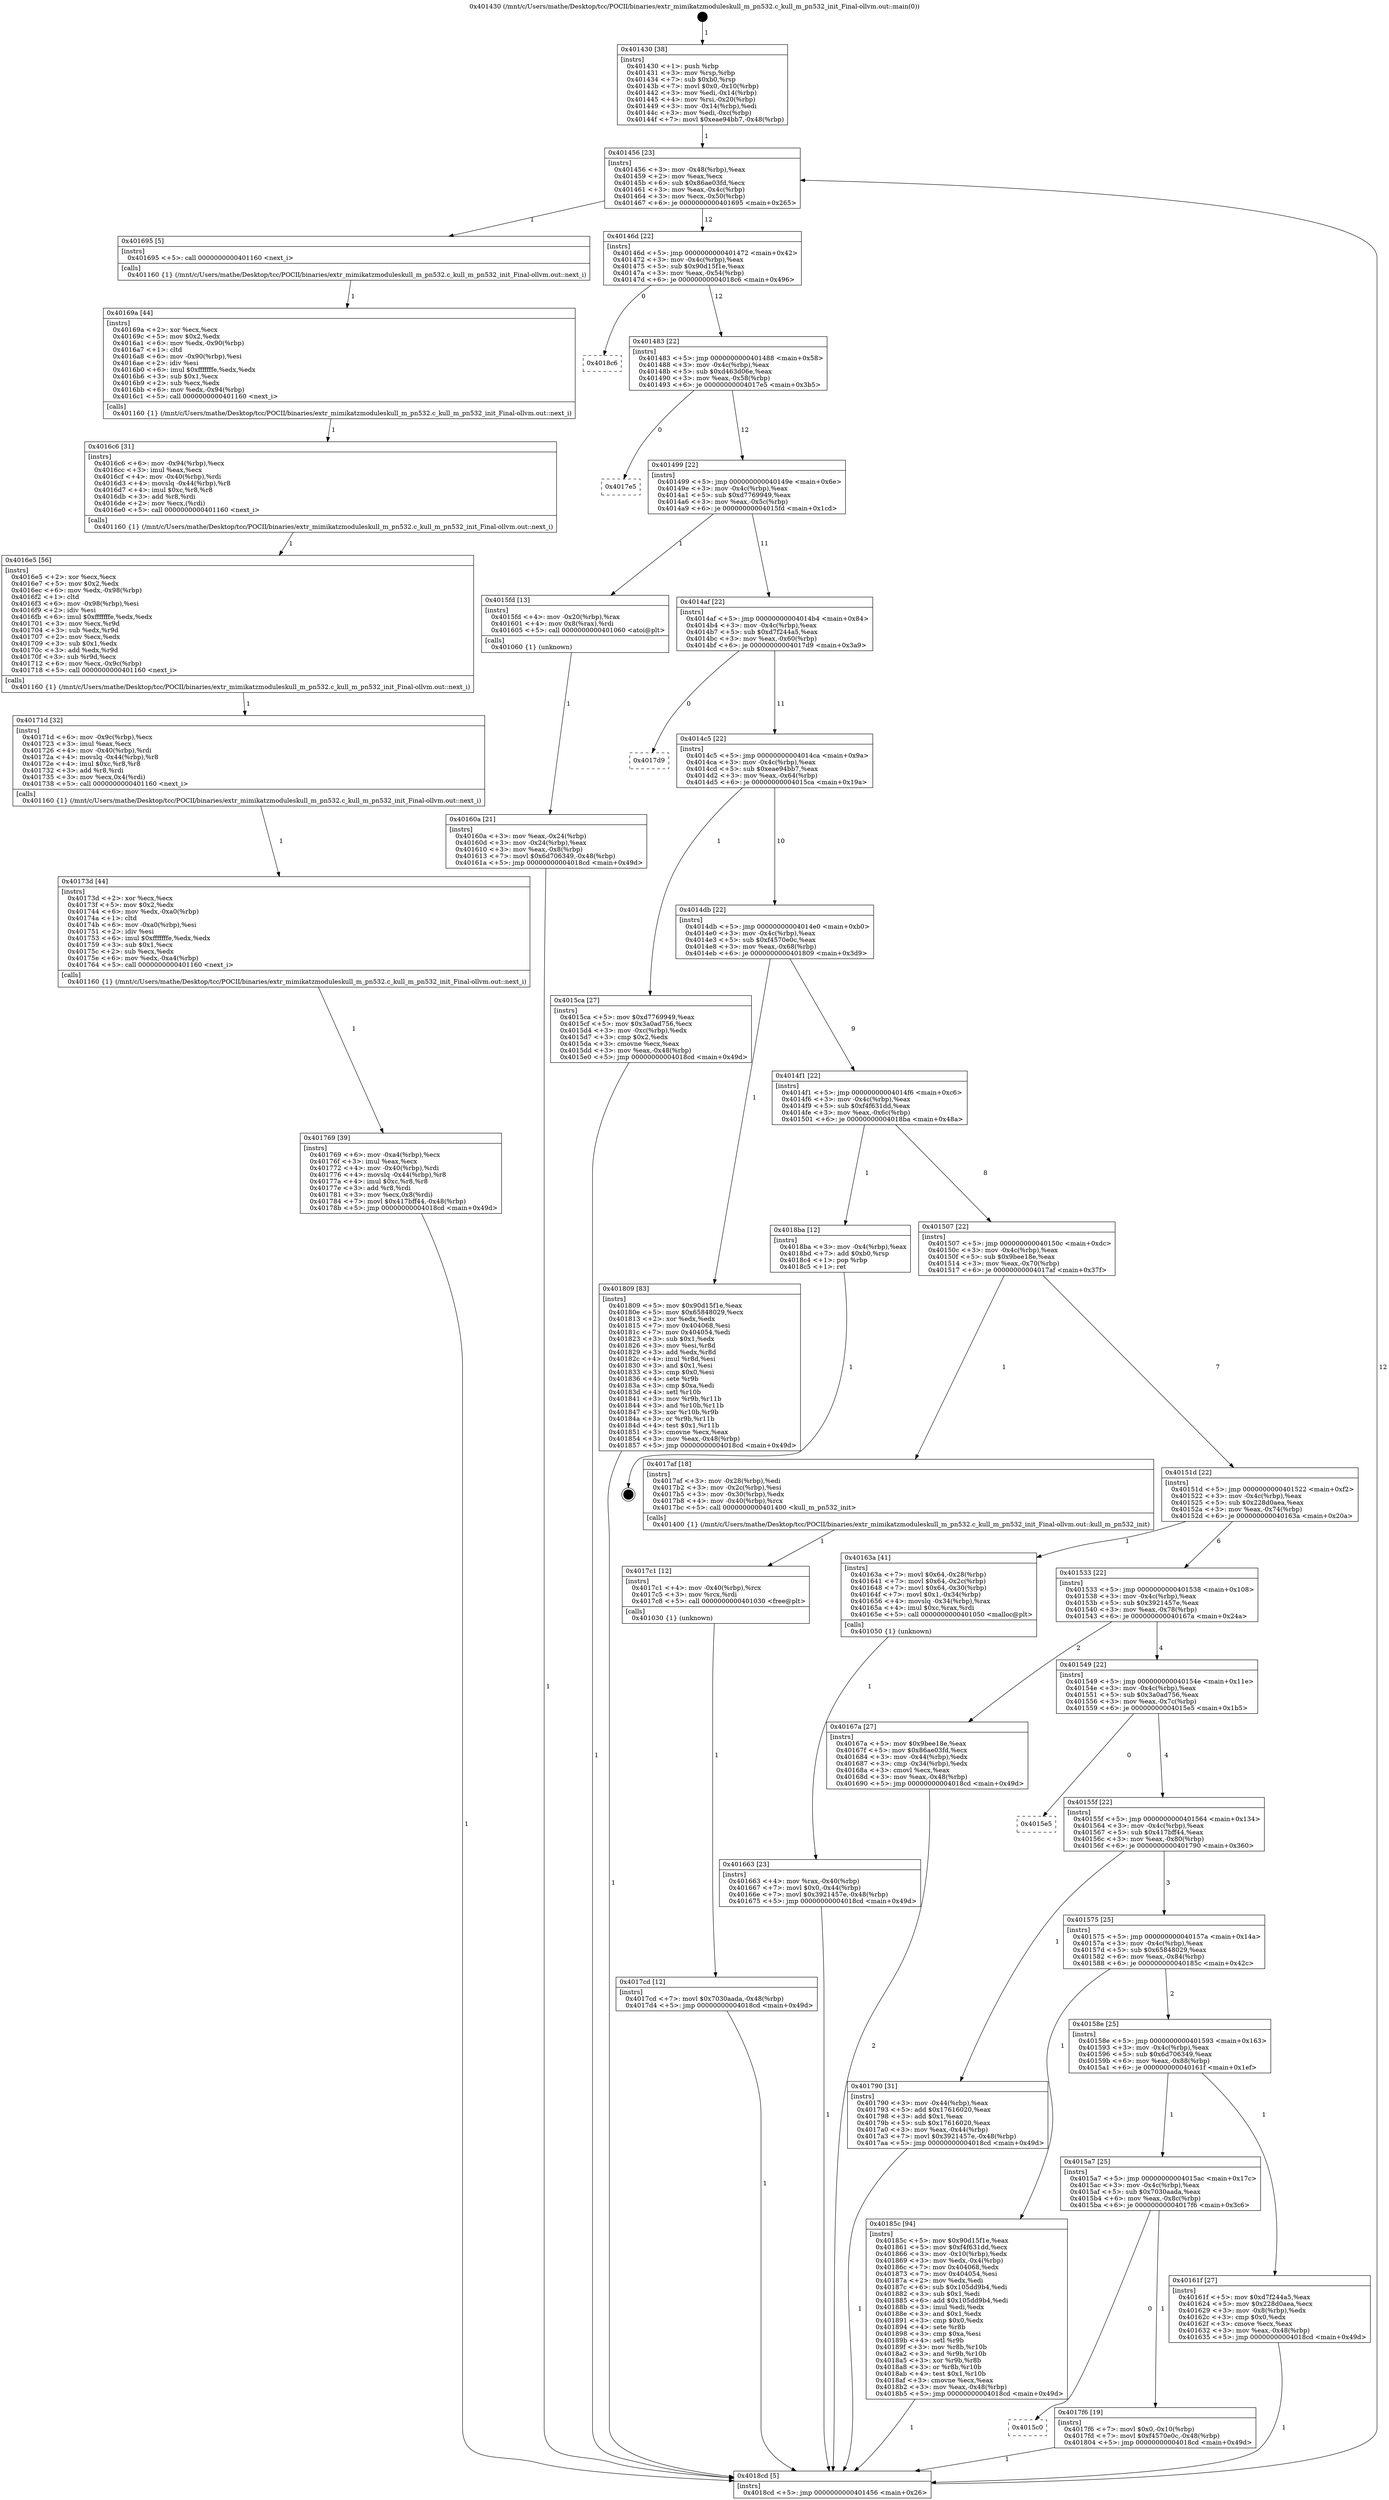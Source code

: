 digraph "0x401430" {
  label = "0x401430 (/mnt/c/Users/mathe/Desktop/tcc/POCII/binaries/extr_mimikatzmoduleskull_m_pn532.c_kull_m_pn532_init_Final-ollvm.out::main(0))"
  labelloc = "t"
  node[shape=record]

  Entry [label="",width=0.3,height=0.3,shape=circle,fillcolor=black,style=filled]
  "0x401456" [label="{
     0x401456 [23]\l
     | [instrs]\l
     &nbsp;&nbsp;0x401456 \<+3\>: mov -0x48(%rbp),%eax\l
     &nbsp;&nbsp;0x401459 \<+2\>: mov %eax,%ecx\l
     &nbsp;&nbsp;0x40145b \<+6\>: sub $0x86ae03fd,%ecx\l
     &nbsp;&nbsp;0x401461 \<+3\>: mov %eax,-0x4c(%rbp)\l
     &nbsp;&nbsp;0x401464 \<+3\>: mov %ecx,-0x50(%rbp)\l
     &nbsp;&nbsp;0x401467 \<+6\>: je 0000000000401695 \<main+0x265\>\l
  }"]
  "0x401695" [label="{
     0x401695 [5]\l
     | [instrs]\l
     &nbsp;&nbsp;0x401695 \<+5\>: call 0000000000401160 \<next_i\>\l
     | [calls]\l
     &nbsp;&nbsp;0x401160 \{1\} (/mnt/c/Users/mathe/Desktop/tcc/POCII/binaries/extr_mimikatzmoduleskull_m_pn532.c_kull_m_pn532_init_Final-ollvm.out::next_i)\l
  }"]
  "0x40146d" [label="{
     0x40146d [22]\l
     | [instrs]\l
     &nbsp;&nbsp;0x40146d \<+5\>: jmp 0000000000401472 \<main+0x42\>\l
     &nbsp;&nbsp;0x401472 \<+3\>: mov -0x4c(%rbp),%eax\l
     &nbsp;&nbsp;0x401475 \<+5\>: sub $0x90d15f1e,%eax\l
     &nbsp;&nbsp;0x40147a \<+3\>: mov %eax,-0x54(%rbp)\l
     &nbsp;&nbsp;0x40147d \<+6\>: je 00000000004018c6 \<main+0x496\>\l
  }"]
  Exit [label="",width=0.3,height=0.3,shape=circle,fillcolor=black,style=filled,peripheries=2]
  "0x4018c6" [label="{
     0x4018c6\l
  }", style=dashed]
  "0x401483" [label="{
     0x401483 [22]\l
     | [instrs]\l
     &nbsp;&nbsp;0x401483 \<+5\>: jmp 0000000000401488 \<main+0x58\>\l
     &nbsp;&nbsp;0x401488 \<+3\>: mov -0x4c(%rbp),%eax\l
     &nbsp;&nbsp;0x40148b \<+5\>: sub $0xd463d06e,%eax\l
     &nbsp;&nbsp;0x401490 \<+3\>: mov %eax,-0x58(%rbp)\l
     &nbsp;&nbsp;0x401493 \<+6\>: je 00000000004017e5 \<main+0x3b5\>\l
  }"]
  "0x4015c0" [label="{
     0x4015c0\l
  }", style=dashed]
  "0x4017e5" [label="{
     0x4017e5\l
  }", style=dashed]
  "0x401499" [label="{
     0x401499 [22]\l
     | [instrs]\l
     &nbsp;&nbsp;0x401499 \<+5\>: jmp 000000000040149e \<main+0x6e\>\l
     &nbsp;&nbsp;0x40149e \<+3\>: mov -0x4c(%rbp),%eax\l
     &nbsp;&nbsp;0x4014a1 \<+5\>: sub $0xd7769949,%eax\l
     &nbsp;&nbsp;0x4014a6 \<+3\>: mov %eax,-0x5c(%rbp)\l
     &nbsp;&nbsp;0x4014a9 \<+6\>: je 00000000004015fd \<main+0x1cd\>\l
  }"]
  "0x4017f6" [label="{
     0x4017f6 [19]\l
     | [instrs]\l
     &nbsp;&nbsp;0x4017f6 \<+7\>: movl $0x0,-0x10(%rbp)\l
     &nbsp;&nbsp;0x4017fd \<+7\>: movl $0xf4570e0c,-0x48(%rbp)\l
     &nbsp;&nbsp;0x401804 \<+5\>: jmp 00000000004018cd \<main+0x49d\>\l
  }"]
  "0x4015fd" [label="{
     0x4015fd [13]\l
     | [instrs]\l
     &nbsp;&nbsp;0x4015fd \<+4\>: mov -0x20(%rbp),%rax\l
     &nbsp;&nbsp;0x401601 \<+4\>: mov 0x8(%rax),%rdi\l
     &nbsp;&nbsp;0x401605 \<+5\>: call 0000000000401060 \<atoi@plt\>\l
     | [calls]\l
     &nbsp;&nbsp;0x401060 \{1\} (unknown)\l
  }"]
  "0x4014af" [label="{
     0x4014af [22]\l
     | [instrs]\l
     &nbsp;&nbsp;0x4014af \<+5\>: jmp 00000000004014b4 \<main+0x84\>\l
     &nbsp;&nbsp;0x4014b4 \<+3\>: mov -0x4c(%rbp),%eax\l
     &nbsp;&nbsp;0x4014b7 \<+5\>: sub $0xd7f244a5,%eax\l
     &nbsp;&nbsp;0x4014bc \<+3\>: mov %eax,-0x60(%rbp)\l
     &nbsp;&nbsp;0x4014bf \<+6\>: je 00000000004017d9 \<main+0x3a9\>\l
  }"]
  "0x4017cd" [label="{
     0x4017cd [12]\l
     | [instrs]\l
     &nbsp;&nbsp;0x4017cd \<+7\>: movl $0x7030aada,-0x48(%rbp)\l
     &nbsp;&nbsp;0x4017d4 \<+5\>: jmp 00000000004018cd \<main+0x49d\>\l
  }"]
  "0x4017d9" [label="{
     0x4017d9\l
  }", style=dashed]
  "0x4014c5" [label="{
     0x4014c5 [22]\l
     | [instrs]\l
     &nbsp;&nbsp;0x4014c5 \<+5\>: jmp 00000000004014ca \<main+0x9a\>\l
     &nbsp;&nbsp;0x4014ca \<+3\>: mov -0x4c(%rbp),%eax\l
     &nbsp;&nbsp;0x4014cd \<+5\>: sub $0xeae94bb7,%eax\l
     &nbsp;&nbsp;0x4014d2 \<+3\>: mov %eax,-0x64(%rbp)\l
     &nbsp;&nbsp;0x4014d5 \<+6\>: je 00000000004015ca \<main+0x19a\>\l
  }"]
  "0x4017c1" [label="{
     0x4017c1 [12]\l
     | [instrs]\l
     &nbsp;&nbsp;0x4017c1 \<+4\>: mov -0x40(%rbp),%rcx\l
     &nbsp;&nbsp;0x4017c5 \<+3\>: mov %rcx,%rdi\l
     &nbsp;&nbsp;0x4017c8 \<+5\>: call 0000000000401030 \<free@plt\>\l
     | [calls]\l
     &nbsp;&nbsp;0x401030 \{1\} (unknown)\l
  }"]
  "0x4015ca" [label="{
     0x4015ca [27]\l
     | [instrs]\l
     &nbsp;&nbsp;0x4015ca \<+5\>: mov $0xd7769949,%eax\l
     &nbsp;&nbsp;0x4015cf \<+5\>: mov $0x3a0ad756,%ecx\l
     &nbsp;&nbsp;0x4015d4 \<+3\>: mov -0xc(%rbp),%edx\l
     &nbsp;&nbsp;0x4015d7 \<+3\>: cmp $0x2,%edx\l
     &nbsp;&nbsp;0x4015da \<+3\>: cmovne %ecx,%eax\l
     &nbsp;&nbsp;0x4015dd \<+3\>: mov %eax,-0x48(%rbp)\l
     &nbsp;&nbsp;0x4015e0 \<+5\>: jmp 00000000004018cd \<main+0x49d\>\l
  }"]
  "0x4014db" [label="{
     0x4014db [22]\l
     | [instrs]\l
     &nbsp;&nbsp;0x4014db \<+5\>: jmp 00000000004014e0 \<main+0xb0\>\l
     &nbsp;&nbsp;0x4014e0 \<+3\>: mov -0x4c(%rbp),%eax\l
     &nbsp;&nbsp;0x4014e3 \<+5\>: sub $0xf4570e0c,%eax\l
     &nbsp;&nbsp;0x4014e8 \<+3\>: mov %eax,-0x68(%rbp)\l
     &nbsp;&nbsp;0x4014eb \<+6\>: je 0000000000401809 \<main+0x3d9\>\l
  }"]
  "0x4018cd" [label="{
     0x4018cd [5]\l
     | [instrs]\l
     &nbsp;&nbsp;0x4018cd \<+5\>: jmp 0000000000401456 \<main+0x26\>\l
  }"]
  "0x401430" [label="{
     0x401430 [38]\l
     | [instrs]\l
     &nbsp;&nbsp;0x401430 \<+1\>: push %rbp\l
     &nbsp;&nbsp;0x401431 \<+3\>: mov %rsp,%rbp\l
     &nbsp;&nbsp;0x401434 \<+7\>: sub $0xb0,%rsp\l
     &nbsp;&nbsp;0x40143b \<+7\>: movl $0x0,-0x10(%rbp)\l
     &nbsp;&nbsp;0x401442 \<+3\>: mov %edi,-0x14(%rbp)\l
     &nbsp;&nbsp;0x401445 \<+4\>: mov %rsi,-0x20(%rbp)\l
     &nbsp;&nbsp;0x401449 \<+3\>: mov -0x14(%rbp),%edi\l
     &nbsp;&nbsp;0x40144c \<+3\>: mov %edi,-0xc(%rbp)\l
     &nbsp;&nbsp;0x40144f \<+7\>: movl $0xeae94bb7,-0x48(%rbp)\l
  }"]
  "0x40160a" [label="{
     0x40160a [21]\l
     | [instrs]\l
     &nbsp;&nbsp;0x40160a \<+3\>: mov %eax,-0x24(%rbp)\l
     &nbsp;&nbsp;0x40160d \<+3\>: mov -0x24(%rbp),%eax\l
     &nbsp;&nbsp;0x401610 \<+3\>: mov %eax,-0x8(%rbp)\l
     &nbsp;&nbsp;0x401613 \<+7\>: movl $0x6d706349,-0x48(%rbp)\l
     &nbsp;&nbsp;0x40161a \<+5\>: jmp 00000000004018cd \<main+0x49d\>\l
  }"]
  "0x401769" [label="{
     0x401769 [39]\l
     | [instrs]\l
     &nbsp;&nbsp;0x401769 \<+6\>: mov -0xa4(%rbp),%ecx\l
     &nbsp;&nbsp;0x40176f \<+3\>: imul %eax,%ecx\l
     &nbsp;&nbsp;0x401772 \<+4\>: mov -0x40(%rbp),%rdi\l
     &nbsp;&nbsp;0x401776 \<+4\>: movslq -0x44(%rbp),%r8\l
     &nbsp;&nbsp;0x40177a \<+4\>: imul $0xc,%r8,%r8\l
     &nbsp;&nbsp;0x40177e \<+3\>: add %r8,%rdi\l
     &nbsp;&nbsp;0x401781 \<+3\>: mov %ecx,0x8(%rdi)\l
     &nbsp;&nbsp;0x401784 \<+7\>: movl $0x417bff44,-0x48(%rbp)\l
     &nbsp;&nbsp;0x40178b \<+5\>: jmp 00000000004018cd \<main+0x49d\>\l
  }"]
  "0x401809" [label="{
     0x401809 [83]\l
     | [instrs]\l
     &nbsp;&nbsp;0x401809 \<+5\>: mov $0x90d15f1e,%eax\l
     &nbsp;&nbsp;0x40180e \<+5\>: mov $0x65848029,%ecx\l
     &nbsp;&nbsp;0x401813 \<+2\>: xor %edx,%edx\l
     &nbsp;&nbsp;0x401815 \<+7\>: mov 0x404068,%esi\l
     &nbsp;&nbsp;0x40181c \<+7\>: mov 0x404054,%edi\l
     &nbsp;&nbsp;0x401823 \<+3\>: sub $0x1,%edx\l
     &nbsp;&nbsp;0x401826 \<+3\>: mov %esi,%r8d\l
     &nbsp;&nbsp;0x401829 \<+3\>: add %edx,%r8d\l
     &nbsp;&nbsp;0x40182c \<+4\>: imul %r8d,%esi\l
     &nbsp;&nbsp;0x401830 \<+3\>: and $0x1,%esi\l
     &nbsp;&nbsp;0x401833 \<+3\>: cmp $0x0,%esi\l
     &nbsp;&nbsp;0x401836 \<+4\>: sete %r9b\l
     &nbsp;&nbsp;0x40183a \<+3\>: cmp $0xa,%edi\l
     &nbsp;&nbsp;0x40183d \<+4\>: setl %r10b\l
     &nbsp;&nbsp;0x401841 \<+3\>: mov %r9b,%r11b\l
     &nbsp;&nbsp;0x401844 \<+3\>: and %r10b,%r11b\l
     &nbsp;&nbsp;0x401847 \<+3\>: xor %r10b,%r9b\l
     &nbsp;&nbsp;0x40184a \<+3\>: or %r9b,%r11b\l
     &nbsp;&nbsp;0x40184d \<+4\>: test $0x1,%r11b\l
     &nbsp;&nbsp;0x401851 \<+3\>: cmovne %ecx,%eax\l
     &nbsp;&nbsp;0x401854 \<+3\>: mov %eax,-0x48(%rbp)\l
     &nbsp;&nbsp;0x401857 \<+5\>: jmp 00000000004018cd \<main+0x49d\>\l
  }"]
  "0x4014f1" [label="{
     0x4014f1 [22]\l
     | [instrs]\l
     &nbsp;&nbsp;0x4014f1 \<+5\>: jmp 00000000004014f6 \<main+0xc6\>\l
     &nbsp;&nbsp;0x4014f6 \<+3\>: mov -0x4c(%rbp),%eax\l
     &nbsp;&nbsp;0x4014f9 \<+5\>: sub $0xf4f631dd,%eax\l
     &nbsp;&nbsp;0x4014fe \<+3\>: mov %eax,-0x6c(%rbp)\l
     &nbsp;&nbsp;0x401501 \<+6\>: je 00000000004018ba \<main+0x48a\>\l
  }"]
  "0x40173d" [label="{
     0x40173d [44]\l
     | [instrs]\l
     &nbsp;&nbsp;0x40173d \<+2\>: xor %ecx,%ecx\l
     &nbsp;&nbsp;0x40173f \<+5\>: mov $0x2,%edx\l
     &nbsp;&nbsp;0x401744 \<+6\>: mov %edx,-0xa0(%rbp)\l
     &nbsp;&nbsp;0x40174a \<+1\>: cltd\l
     &nbsp;&nbsp;0x40174b \<+6\>: mov -0xa0(%rbp),%esi\l
     &nbsp;&nbsp;0x401751 \<+2\>: idiv %esi\l
     &nbsp;&nbsp;0x401753 \<+6\>: imul $0xfffffffe,%edx,%edx\l
     &nbsp;&nbsp;0x401759 \<+3\>: sub $0x1,%ecx\l
     &nbsp;&nbsp;0x40175c \<+2\>: sub %ecx,%edx\l
     &nbsp;&nbsp;0x40175e \<+6\>: mov %edx,-0xa4(%rbp)\l
     &nbsp;&nbsp;0x401764 \<+5\>: call 0000000000401160 \<next_i\>\l
     | [calls]\l
     &nbsp;&nbsp;0x401160 \{1\} (/mnt/c/Users/mathe/Desktop/tcc/POCII/binaries/extr_mimikatzmoduleskull_m_pn532.c_kull_m_pn532_init_Final-ollvm.out::next_i)\l
  }"]
  "0x4018ba" [label="{
     0x4018ba [12]\l
     | [instrs]\l
     &nbsp;&nbsp;0x4018ba \<+3\>: mov -0x4(%rbp),%eax\l
     &nbsp;&nbsp;0x4018bd \<+7\>: add $0xb0,%rsp\l
     &nbsp;&nbsp;0x4018c4 \<+1\>: pop %rbp\l
     &nbsp;&nbsp;0x4018c5 \<+1\>: ret\l
  }"]
  "0x401507" [label="{
     0x401507 [22]\l
     | [instrs]\l
     &nbsp;&nbsp;0x401507 \<+5\>: jmp 000000000040150c \<main+0xdc\>\l
     &nbsp;&nbsp;0x40150c \<+3\>: mov -0x4c(%rbp),%eax\l
     &nbsp;&nbsp;0x40150f \<+5\>: sub $0x9bee18e,%eax\l
     &nbsp;&nbsp;0x401514 \<+3\>: mov %eax,-0x70(%rbp)\l
     &nbsp;&nbsp;0x401517 \<+6\>: je 00000000004017af \<main+0x37f\>\l
  }"]
  "0x40171d" [label="{
     0x40171d [32]\l
     | [instrs]\l
     &nbsp;&nbsp;0x40171d \<+6\>: mov -0x9c(%rbp),%ecx\l
     &nbsp;&nbsp;0x401723 \<+3\>: imul %eax,%ecx\l
     &nbsp;&nbsp;0x401726 \<+4\>: mov -0x40(%rbp),%rdi\l
     &nbsp;&nbsp;0x40172a \<+4\>: movslq -0x44(%rbp),%r8\l
     &nbsp;&nbsp;0x40172e \<+4\>: imul $0xc,%r8,%r8\l
     &nbsp;&nbsp;0x401732 \<+3\>: add %r8,%rdi\l
     &nbsp;&nbsp;0x401735 \<+3\>: mov %ecx,0x4(%rdi)\l
     &nbsp;&nbsp;0x401738 \<+5\>: call 0000000000401160 \<next_i\>\l
     | [calls]\l
     &nbsp;&nbsp;0x401160 \{1\} (/mnt/c/Users/mathe/Desktop/tcc/POCII/binaries/extr_mimikatzmoduleskull_m_pn532.c_kull_m_pn532_init_Final-ollvm.out::next_i)\l
  }"]
  "0x4017af" [label="{
     0x4017af [18]\l
     | [instrs]\l
     &nbsp;&nbsp;0x4017af \<+3\>: mov -0x28(%rbp),%edi\l
     &nbsp;&nbsp;0x4017b2 \<+3\>: mov -0x2c(%rbp),%esi\l
     &nbsp;&nbsp;0x4017b5 \<+3\>: mov -0x30(%rbp),%edx\l
     &nbsp;&nbsp;0x4017b8 \<+4\>: mov -0x40(%rbp),%rcx\l
     &nbsp;&nbsp;0x4017bc \<+5\>: call 0000000000401400 \<kull_m_pn532_init\>\l
     | [calls]\l
     &nbsp;&nbsp;0x401400 \{1\} (/mnt/c/Users/mathe/Desktop/tcc/POCII/binaries/extr_mimikatzmoduleskull_m_pn532.c_kull_m_pn532_init_Final-ollvm.out::kull_m_pn532_init)\l
  }"]
  "0x40151d" [label="{
     0x40151d [22]\l
     | [instrs]\l
     &nbsp;&nbsp;0x40151d \<+5\>: jmp 0000000000401522 \<main+0xf2\>\l
     &nbsp;&nbsp;0x401522 \<+3\>: mov -0x4c(%rbp),%eax\l
     &nbsp;&nbsp;0x401525 \<+5\>: sub $0x228d0aea,%eax\l
     &nbsp;&nbsp;0x40152a \<+3\>: mov %eax,-0x74(%rbp)\l
     &nbsp;&nbsp;0x40152d \<+6\>: je 000000000040163a \<main+0x20a\>\l
  }"]
  "0x4016e5" [label="{
     0x4016e5 [56]\l
     | [instrs]\l
     &nbsp;&nbsp;0x4016e5 \<+2\>: xor %ecx,%ecx\l
     &nbsp;&nbsp;0x4016e7 \<+5\>: mov $0x2,%edx\l
     &nbsp;&nbsp;0x4016ec \<+6\>: mov %edx,-0x98(%rbp)\l
     &nbsp;&nbsp;0x4016f2 \<+1\>: cltd\l
     &nbsp;&nbsp;0x4016f3 \<+6\>: mov -0x98(%rbp),%esi\l
     &nbsp;&nbsp;0x4016f9 \<+2\>: idiv %esi\l
     &nbsp;&nbsp;0x4016fb \<+6\>: imul $0xfffffffe,%edx,%edx\l
     &nbsp;&nbsp;0x401701 \<+3\>: mov %ecx,%r9d\l
     &nbsp;&nbsp;0x401704 \<+3\>: sub %edx,%r9d\l
     &nbsp;&nbsp;0x401707 \<+2\>: mov %ecx,%edx\l
     &nbsp;&nbsp;0x401709 \<+3\>: sub $0x1,%edx\l
     &nbsp;&nbsp;0x40170c \<+3\>: add %edx,%r9d\l
     &nbsp;&nbsp;0x40170f \<+3\>: sub %r9d,%ecx\l
     &nbsp;&nbsp;0x401712 \<+6\>: mov %ecx,-0x9c(%rbp)\l
     &nbsp;&nbsp;0x401718 \<+5\>: call 0000000000401160 \<next_i\>\l
     | [calls]\l
     &nbsp;&nbsp;0x401160 \{1\} (/mnt/c/Users/mathe/Desktop/tcc/POCII/binaries/extr_mimikatzmoduleskull_m_pn532.c_kull_m_pn532_init_Final-ollvm.out::next_i)\l
  }"]
  "0x40163a" [label="{
     0x40163a [41]\l
     | [instrs]\l
     &nbsp;&nbsp;0x40163a \<+7\>: movl $0x64,-0x28(%rbp)\l
     &nbsp;&nbsp;0x401641 \<+7\>: movl $0x64,-0x2c(%rbp)\l
     &nbsp;&nbsp;0x401648 \<+7\>: movl $0x64,-0x30(%rbp)\l
     &nbsp;&nbsp;0x40164f \<+7\>: movl $0x1,-0x34(%rbp)\l
     &nbsp;&nbsp;0x401656 \<+4\>: movslq -0x34(%rbp),%rax\l
     &nbsp;&nbsp;0x40165a \<+4\>: imul $0xc,%rax,%rdi\l
     &nbsp;&nbsp;0x40165e \<+5\>: call 0000000000401050 \<malloc@plt\>\l
     | [calls]\l
     &nbsp;&nbsp;0x401050 \{1\} (unknown)\l
  }"]
  "0x401533" [label="{
     0x401533 [22]\l
     | [instrs]\l
     &nbsp;&nbsp;0x401533 \<+5\>: jmp 0000000000401538 \<main+0x108\>\l
     &nbsp;&nbsp;0x401538 \<+3\>: mov -0x4c(%rbp),%eax\l
     &nbsp;&nbsp;0x40153b \<+5\>: sub $0x3921457e,%eax\l
     &nbsp;&nbsp;0x401540 \<+3\>: mov %eax,-0x78(%rbp)\l
     &nbsp;&nbsp;0x401543 \<+6\>: je 000000000040167a \<main+0x24a\>\l
  }"]
  "0x4016c6" [label="{
     0x4016c6 [31]\l
     | [instrs]\l
     &nbsp;&nbsp;0x4016c6 \<+6\>: mov -0x94(%rbp),%ecx\l
     &nbsp;&nbsp;0x4016cc \<+3\>: imul %eax,%ecx\l
     &nbsp;&nbsp;0x4016cf \<+4\>: mov -0x40(%rbp),%rdi\l
     &nbsp;&nbsp;0x4016d3 \<+4\>: movslq -0x44(%rbp),%r8\l
     &nbsp;&nbsp;0x4016d7 \<+4\>: imul $0xc,%r8,%r8\l
     &nbsp;&nbsp;0x4016db \<+3\>: add %r8,%rdi\l
     &nbsp;&nbsp;0x4016de \<+2\>: mov %ecx,(%rdi)\l
     &nbsp;&nbsp;0x4016e0 \<+5\>: call 0000000000401160 \<next_i\>\l
     | [calls]\l
     &nbsp;&nbsp;0x401160 \{1\} (/mnt/c/Users/mathe/Desktop/tcc/POCII/binaries/extr_mimikatzmoduleskull_m_pn532.c_kull_m_pn532_init_Final-ollvm.out::next_i)\l
  }"]
  "0x40167a" [label="{
     0x40167a [27]\l
     | [instrs]\l
     &nbsp;&nbsp;0x40167a \<+5\>: mov $0x9bee18e,%eax\l
     &nbsp;&nbsp;0x40167f \<+5\>: mov $0x86ae03fd,%ecx\l
     &nbsp;&nbsp;0x401684 \<+3\>: mov -0x44(%rbp),%edx\l
     &nbsp;&nbsp;0x401687 \<+3\>: cmp -0x34(%rbp),%edx\l
     &nbsp;&nbsp;0x40168a \<+3\>: cmovl %ecx,%eax\l
     &nbsp;&nbsp;0x40168d \<+3\>: mov %eax,-0x48(%rbp)\l
     &nbsp;&nbsp;0x401690 \<+5\>: jmp 00000000004018cd \<main+0x49d\>\l
  }"]
  "0x401549" [label="{
     0x401549 [22]\l
     | [instrs]\l
     &nbsp;&nbsp;0x401549 \<+5\>: jmp 000000000040154e \<main+0x11e\>\l
     &nbsp;&nbsp;0x40154e \<+3\>: mov -0x4c(%rbp),%eax\l
     &nbsp;&nbsp;0x401551 \<+5\>: sub $0x3a0ad756,%eax\l
     &nbsp;&nbsp;0x401556 \<+3\>: mov %eax,-0x7c(%rbp)\l
     &nbsp;&nbsp;0x401559 \<+6\>: je 00000000004015e5 \<main+0x1b5\>\l
  }"]
  "0x40169a" [label="{
     0x40169a [44]\l
     | [instrs]\l
     &nbsp;&nbsp;0x40169a \<+2\>: xor %ecx,%ecx\l
     &nbsp;&nbsp;0x40169c \<+5\>: mov $0x2,%edx\l
     &nbsp;&nbsp;0x4016a1 \<+6\>: mov %edx,-0x90(%rbp)\l
     &nbsp;&nbsp;0x4016a7 \<+1\>: cltd\l
     &nbsp;&nbsp;0x4016a8 \<+6\>: mov -0x90(%rbp),%esi\l
     &nbsp;&nbsp;0x4016ae \<+2\>: idiv %esi\l
     &nbsp;&nbsp;0x4016b0 \<+6\>: imul $0xfffffffe,%edx,%edx\l
     &nbsp;&nbsp;0x4016b6 \<+3\>: sub $0x1,%ecx\l
     &nbsp;&nbsp;0x4016b9 \<+2\>: sub %ecx,%edx\l
     &nbsp;&nbsp;0x4016bb \<+6\>: mov %edx,-0x94(%rbp)\l
     &nbsp;&nbsp;0x4016c1 \<+5\>: call 0000000000401160 \<next_i\>\l
     | [calls]\l
     &nbsp;&nbsp;0x401160 \{1\} (/mnt/c/Users/mathe/Desktop/tcc/POCII/binaries/extr_mimikatzmoduleskull_m_pn532.c_kull_m_pn532_init_Final-ollvm.out::next_i)\l
  }"]
  "0x4015e5" [label="{
     0x4015e5\l
  }", style=dashed]
  "0x40155f" [label="{
     0x40155f [22]\l
     | [instrs]\l
     &nbsp;&nbsp;0x40155f \<+5\>: jmp 0000000000401564 \<main+0x134\>\l
     &nbsp;&nbsp;0x401564 \<+3\>: mov -0x4c(%rbp),%eax\l
     &nbsp;&nbsp;0x401567 \<+5\>: sub $0x417bff44,%eax\l
     &nbsp;&nbsp;0x40156c \<+3\>: mov %eax,-0x80(%rbp)\l
     &nbsp;&nbsp;0x40156f \<+6\>: je 0000000000401790 \<main+0x360\>\l
  }"]
  "0x401663" [label="{
     0x401663 [23]\l
     | [instrs]\l
     &nbsp;&nbsp;0x401663 \<+4\>: mov %rax,-0x40(%rbp)\l
     &nbsp;&nbsp;0x401667 \<+7\>: movl $0x0,-0x44(%rbp)\l
     &nbsp;&nbsp;0x40166e \<+7\>: movl $0x3921457e,-0x48(%rbp)\l
     &nbsp;&nbsp;0x401675 \<+5\>: jmp 00000000004018cd \<main+0x49d\>\l
  }"]
  "0x401790" [label="{
     0x401790 [31]\l
     | [instrs]\l
     &nbsp;&nbsp;0x401790 \<+3\>: mov -0x44(%rbp),%eax\l
     &nbsp;&nbsp;0x401793 \<+5\>: add $0x17616020,%eax\l
     &nbsp;&nbsp;0x401798 \<+3\>: add $0x1,%eax\l
     &nbsp;&nbsp;0x40179b \<+5\>: sub $0x17616020,%eax\l
     &nbsp;&nbsp;0x4017a0 \<+3\>: mov %eax,-0x44(%rbp)\l
     &nbsp;&nbsp;0x4017a3 \<+7\>: movl $0x3921457e,-0x48(%rbp)\l
     &nbsp;&nbsp;0x4017aa \<+5\>: jmp 00000000004018cd \<main+0x49d\>\l
  }"]
  "0x401575" [label="{
     0x401575 [25]\l
     | [instrs]\l
     &nbsp;&nbsp;0x401575 \<+5\>: jmp 000000000040157a \<main+0x14a\>\l
     &nbsp;&nbsp;0x40157a \<+3\>: mov -0x4c(%rbp),%eax\l
     &nbsp;&nbsp;0x40157d \<+5\>: sub $0x65848029,%eax\l
     &nbsp;&nbsp;0x401582 \<+6\>: mov %eax,-0x84(%rbp)\l
     &nbsp;&nbsp;0x401588 \<+6\>: je 000000000040185c \<main+0x42c\>\l
  }"]
  "0x4015a7" [label="{
     0x4015a7 [25]\l
     | [instrs]\l
     &nbsp;&nbsp;0x4015a7 \<+5\>: jmp 00000000004015ac \<main+0x17c\>\l
     &nbsp;&nbsp;0x4015ac \<+3\>: mov -0x4c(%rbp),%eax\l
     &nbsp;&nbsp;0x4015af \<+5\>: sub $0x7030aada,%eax\l
     &nbsp;&nbsp;0x4015b4 \<+6\>: mov %eax,-0x8c(%rbp)\l
     &nbsp;&nbsp;0x4015ba \<+6\>: je 00000000004017f6 \<main+0x3c6\>\l
  }"]
  "0x40185c" [label="{
     0x40185c [94]\l
     | [instrs]\l
     &nbsp;&nbsp;0x40185c \<+5\>: mov $0x90d15f1e,%eax\l
     &nbsp;&nbsp;0x401861 \<+5\>: mov $0xf4f631dd,%ecx\l
     &nbsp;&nbsp;0x401866 \<+3\>: mov -0x10(%rbp),%edx\l
     &nbsp;&nbsp;0x401869 \<+3\>: mov %edx,-0x4(%rbp)\l
     &nbsp;&nbsp;0x40186c \<+7\>: mov 0x404068,%edx\l
     &nbsp;&nbsp;0x401873 \<+7\>: mov 0x404054,%esi\l
     &nbsp;&nbsp;0x40187a \<+2\>: mov %edx,%edi\l
     &nbsp;&nbsp;0x40187c \<+6\>: sub $0x105dd9b4,%edi\l
     &nbsp;&nbsp;0x401882 \<+3\>: sub $0x1,%edi\l
     &nbsp;&nbsp;0x401885 \<+6\>: add $0x105dd9b4,%edi\l
     &nbsp;&nbsp;0x40188b \<+3\>: imul %edi,%edx\l
     &nbsp;&nbsp;0x40188e \<+3\>: and $0x1,%edx\l
     &nbsp;&nbsp;0x401891 \<+3\>: cmp $0x0,%edx\l
     &nbsp;&nbsp;0x401894 \<+4\>: sete %r8b\l
     &nbsp;&nbsp;0x401898 \<+3\>: cmp $0xa,%esi\l
     &nbsp;&nbsp;0x40189b \<+4\>: setl %r9b\l
     &nbsp;&nbsp;0x40189f \<+3\>: mov %r8b,%r10b\l
     &nbsp;&nbsp;0x4018a2 \<+3\>: and %r9b,%r10b\l
     &nbsp;&nbsp;0x4018a5 \<+3\>: xor %r9b,%r8b\l
     &nbsp;&nbsp;0x4018a8 \<+3\>: or %r8b,%r10b\l
     &nbsp;&nbsp;0x4018ab \<+4\>: test $0x1,%r10b\l
     &nbsp;&nbsp;0x4018af \<+3\>: cmovne %ecx,%eax\l
     &nbsp;&nbsp;0x4018b2 \<+3\>: mov %eax,-0x48(%rbp)\l
     &nbsp;&nbsp;0x4018b5 \<+5\>: jmp 00000000004018cd \<main+0x49d\>\l
  }"]
  "0x40158e" [label="{
     0x40158e [25]\l
     | [instrs]\l
     &nbsp;&nbsp;0x40158e \<+5\>: jmp 0000000000401593 \<main+0x163\>\l
     &nbsp;&nbsp;0x401593 \<+3\>: mov -0x4c(%rbp),%eax\l
     &nbsp;&nbsp;0x401596 \<+5\>: sub $0x6d706349,%eax\l
     &nbsp;&nbsp;0x40159b \<+6\>: mov %eax,-0x88(%rbp)\l
     &nbsp;&nbsp;0x4015a1 \<+6\>: je 000000000040161f \<main+0x1ef\>\l
  }"]
  "0x40161f" [label="{
     0x40161f [27]\l
     | [instrs]\l
     &nbsp;&nbsp;0x40161f \<+5\>: mov $0xd7f244a5,%eax\l
     &nbsp;&nbsp;0x401624 \<+5\>: mov $0x228d0aea,%ecx\l
     &nbsp;&nbsp;0x401629 \<+3\>: mov -0x8(%rbp),%edx\l
     &nbsp;&nbsp;0x40162c \<+3\>: cmp $0x0,%edx\l
     &nbsp;&nbsp;0x40162f \<+3\>: cmove %ecx,%eax\l
     &nbsp;&nbsp;0x401632 \<+3\>: mov %eax,-0x48(%rbp)\l
     &nbsp;&nbsp;0x401635 \<+5\>: jmp 00000000004018cd \<main+0x49d\>\l
  }"]
  Entry -> "0x401430" [label=" 1"]
  "0x401456" -> "0x401695" [label=" 1"]
  "0x401456" -> "0x40146d" [label=" 12"]
  "0x4018ba" -> Exit [label=" 1"]
  "0x40146d" -> "0x4018c6" [label=" 0"]
  "0x40146d" -> "0x401483" [label=" 12"]
  "0x40185c" -> "0x4018cd" [label=" 1"]
  "0x401483" -> "0x4017e5" [label=" 0"]
  "0x401483" -> "0x401499" [label=" 12"]
  "0x401809" -> "0x4018cd" [label=" 1"]
  "0x401499" -> "0x4015fd" [label=" 1"]
  "0x401499" -> "0x4014af" [label=" 11"]
  "0x4017f6" -> "0x4018cd" [label=" 1"]
  "0x4014af" -> "0x4017d9" [label=" 0"]
  "0x4014af" -> "0x4014c5" [label=" 11"]
  "0x4015a7" -> "0x4017f6" [label=" 1"]
  "0x4014c5" -> "0x4015ca" [label=" 1"]
  "0x4014c5" -> "0x4014db" [label=" 10"]
  "0x4015ca" -> "0x4018cd" [label=" 1"]
  "0x401430" -> "0x401456" [label=" 1"]
  "0x4018cd" -> "0x401456" [label=" 12"]
  "0x4015fd" -> "0x40160a" [label=" 1"]
  "0x40160a" -> "0x4018cd" [label=" 1"]
  "0x4015a7" -> "0x4015c0" [label=" 0"]
  "0x4014db" -> "0x401809" [label=" 1"]
  "0x4014db" -> "0x4014f1" [label=" 9"]
  "0x4017cd" -> "0x4018cd" [label=" 1"]
  "0x4014f1" -> "0x4018ba" [label=" 1"]
  "0x4014f1" -> "0x401507" [label=" 8"]
  "0x4017c1" -> "0x4017cd" [label=" 1"]
  "0x401507" -> "0x4017af" [label=" 1"]
  "0x401507" -> "0x40151d" [label=" 7"]
  "0x4017af" -> "0x4017c1" [label=" 1"]
  "0x40151d" -> "0x40163a" [label=" 1"]
  "0x40151d" -> "0x401533" [label=" 6"]
  "0x401790" -> "0x4018cd" [label=" 1"]
  "0x401533" -> "0x40167a" [label=" 2"]
  "0x401533" -> "0x401549" [label=" 4"]
  "0x401769" -> "0x4018cd" [label=" 1"]
  "0x401549" -> "0x4015e5" [label=" 0"]
  "0x401549" -> "0x40155f" [label=" 4"]
  "0x40173d" -> "0x401769" [label=" 1"]
  "0x40155f" -> "0x401790" [label=" 1"]
  "0x40155f" -> "0x401575" [label=" 3"]
  "0x40171d" -> "0x40173d" [label=" 1"]
  "0x401575" -> "0x40185c" [label=" 1"]
  "0x401575" -> "0x40158e" [label=" 2"]
  "0x4016e5" -> "0x40171d" [label=" 1"]
  "0x40158e" -> "0x40161f" [label=" 1"]
  "0x40158e" -> "0x4015a7" [label=" 1"]
  "0x40161f" -> "0x4018cd" [label=" 1"]
  "0x40163a" -> "0x401663" [label=" 1"]
  "0x401663" -> "0x4018cd" [label=" 1"]
  "0x40167a" -> "0x4018cd" [label=" 2"]
  "0x401695" -> "0x40169a" [label=" 1"]
  "0x40169a" -> "0x4016c6" [label=" 1"]
  "0x4016c6" -> "0x4016e5" [label=" 1"]
}
